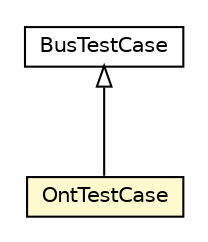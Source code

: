 #!/usr/local/bin/dot
#
# Class diagram 
# Generated by UMLGraph version R5_6-24-gf6e263 (http://www.umlgraph.org/)
#

digraph G {
	edge [fontname="Helvetica",fontsize=10,labelfontname="Helvetica",labelfontsize=10];
	node [fontname="Helvetica",fontsize=10,shape=plaintext];
	nodesep=0.25;
	ranksep=0.5;
	// org.universAAL.middleware.bus.junit.BusTestCase
	c6063188 [label=<<table title="org.universAAL.middleware.bus.junit.BusTestCase" border="0" cellborder="1" cellspacing="0" cellpadding="2" port="p" href="./BusTestCase.html">
		<tr><td><table border="0" cellspacing="0" cellpadding="1">
<tr><td align="center" balign="center"> BusTestCase </td></tr>
		</table></td></tr>
		</table>>, URL="./BusTestCase.html", fontname="Helvetica", fontcolor="black", fontsize=10.0];
	// org.universAAL.middleware.bus.junit.OntTestCase
	c6063191 [label=<<table title="org.universAAL.middleware.bus.junit.OntTestCase" border="0" cellborder="1" cellspacing="0" cellpadding="2" port="p" bgcolor="lemonChiffon" href="./OntTestCase.html">
		<tr><td><table border="0" cellspacing="0" cellpadding="1">
<tr><td align="center" balign="center"> OntTestCase </td></tr>
		</table></td></tr>
		</table>>, URL="./OntTestCase.html", fontname="Helvetica", fontcolor="black", fontsize=10.0];
	//org.universAAL.middleware.bus.junit.OntTestCase extends org.universAAL.middleware.bus.junit.BusTestCase
	c6063188:p -> c6063191:p [dir=back,arrowtail=empty];
}

